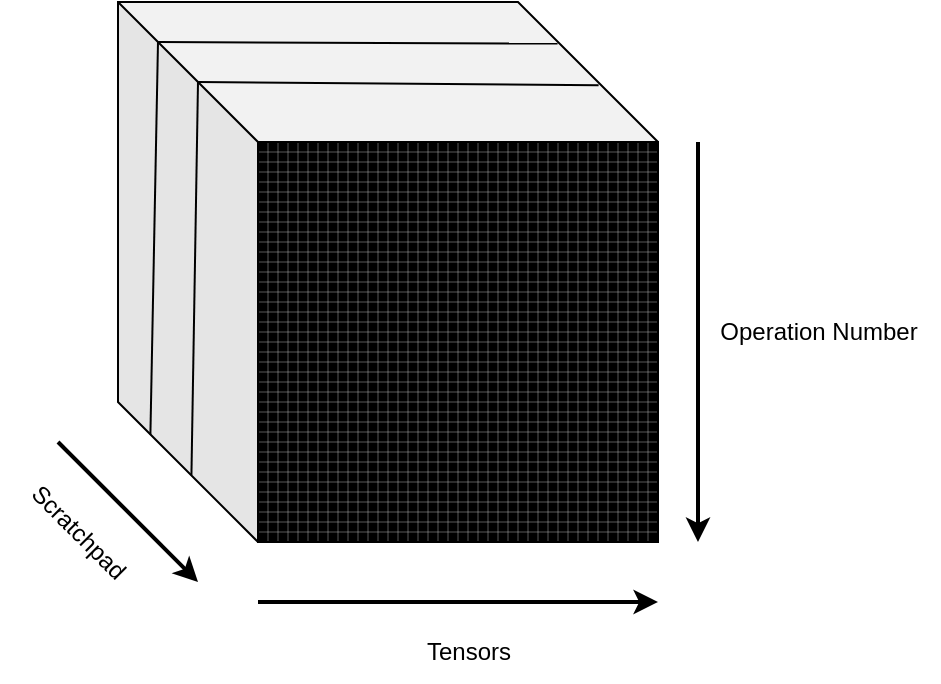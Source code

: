 <mxfile version="21.6.2" type="device">
  <diagram name="Page-1" id="Yni-hV92IeuqC90nvM-p">
    <mxGraphModel dx="590" dy="499" grid="1" gridSize="10" guides="1" tooltips="1" connect="1" arrows="1" fold="1" page="1" pageScale="1" pageWidth="850" pageHeight="1100" math="0" shadow="0">
      <root>
        <mxCell id="0" />
        <mxCell id="1" parent="0" />
        <mxCell id="b3jt_64G0zccsvdeO_eG-4" value="" style="shape=cube;whiteSpace=wrap;html=1;boundedLbl=1;backgroundOutline=1;darkOpacity=0.05;darkOpacity2=0.1;size=70;" vertex="1" parent="1">
          <mxGeometry x="250" y="210" width="270" height="270" as="geometry" />
        </mxCell>
        <mxCell id="b3jt_64G0zccsvdeO_eG-10" value="" style="endArrow=classic;html=1;rounded=0;exitX=0;exitY=0;exitDx=0;exitDy=200;exitPerimeter=0;entryX=0;entryY=0;entryDx=70;entryDy=270;entryPerimeter=0;strokeWidth=2;" edge="1" parent="1">
          <mxGeometry width="50" height="50" relative="1" as="geometry">
            <mxPoint x="220" y="430" as="sourcePoint" />
            <mxPoint x="290" y="500" as="targetPoint" />
          </mxGeometry>
        </mxCell>
        <mxCell id="b3jt_64G0zccsvdeO_eG-11" value="" style="endArrow=classic;html=1;rounded=0;exitX=0;exitY=0;exitDx=70;exitDy=270;exitPerimeter=0;entryX=1;entryY=1;entryDx=0;entryDy=0;entryPerimeter=0;strokeWidth=2;" edge="1" parent="1">
          <mxGeometry width="50" height="50" relative="1" as="geometry">
            <mxPoint x="320" y="510" as="sourcePoint" />
            <mxPoint x="520" y="510" as="targetPoint" />
          </mxGeometry>
        </mxCell>
        <mxCell id="b3jt_64G0zccsvdeO_eG-13" value="" style="endArrow=classic;html=1;rounded=0;exitX=0;exitY=0;exitDx=270;exitDy=70;exitPerimeter=0;entryX=1;entryY=1;entryDx=0;entryDy=0;entryPerimeter=0;strokeWidth=2;" edge="1" parent="1">
          <mxGeometry width="50" height="50" relative="1" as="geometry">
            <mxPoint x="540" y="280" as="sourcePoint" />
            <mxPoint x="540" y="480" as="targetPoint" />
          </mxGeometry>
        </mxCell>
        <mxCell id="b3jt_64G0zccsvdeO_eG-14" value="Scratchpad" style="text;html=1;align=center;verticalAlign=middle;resizable=0;points=[];autosize=1;strokeColor=none;fillColor=none;rotation=45;" vertex="1" parent="1">
          <mxGeometry x="190" y="460" width="80" height="30" as="geometry" />
        </mxCell>
        <mxCell id="b3jt_64G0zccsvdeO_eG-15" value="Tensors" style="text;html=1;align=center;verticalAlign=middle;resizable=0;points=[];autosize=1;strokeColor=none;fillColor=none;" vertex="1" parent="1">
          <mxGeometry x="390" y="520" width="70" height="30" as="geometry" />
        </mxCell>
        <mxCell id="b3jt_64G0zccsvdeO_eG-16" value="Operation Number" style="text;html=1;align=center;verticalAlign=middle;resizable=0;points=[];autosize=1;strokeColor=none;fillColor=none;rotation=0;" vertex="1" parent="1">
          <mxGeometry x="540" y="360" width="120" height="30" as="geometry" />
        </mxCell>
        <mxCell id="b3jt_64G0zccsvdeO_eG-18" value="" style="verticalLabelPosition=bottom;verticalAlign=top;html=1;shape=mxgraph.basic.patternFillRect;fillStyle=grid;step=5;fillStrokeWidth=0.2;fillStrokeColor=#dddddd;fillColor=#000000;" vertex="1" parent="1">
          <mxGeometry x="320" y="280" width="200" height="200" as="geometry" />
        </mxCell>
        <mxCell id="b3jt_64G0zccsvdeO_eG-24" value="" style="endArrow=none;html=1;rounded=0;entryX=0.89;entryY=0.154;entryDx=0;entryDy=0;entryPerimeter=0;" edge="1" parent="1" target="b3jt_64G0zccsvdeO_eG-4">
          <mxGeometry width="50" height="50" relative="1" as="geometry">
            <mxPoint x="290" y="250" as="sourcePoint" />
            <mxPoint x="530" y="250" as="targetPoint" />
          </mxGeometry>
        </mxCell>
        <mxCell id="b3jt_64G0zccsvdeO_eG-25" value="" style="endArrow=none;html=1;rounded=0;entryX=0.814;entryY=0.077;entryDx=0;entryDy=0;entryPerimeter=0;" edge="1" parent="1" target="b3jt_64G0zccsvdeO_eG-4">
          <mxGeometry width="50" height="50" relative="1" as="geometry">
            <mxPoint x="270" y="230" as="sourcePoint" />
            <mxPoint x="465" y="220" as="targetPoint" />
          </mxGeometry>
        </mxCell>
        <mxCell id="b3jt_64G0zccsvdeO_eG-26" value="" style="endArrow=none;html=1;rounded=0;exitX=0.136;exitY=0.876;exitDx=0;exitDy=0;exitPerimeter=0;" edge="1" parent="1" source="b3jt_64G0zccsvdeO_eG-4">
          <mxGeometry width="50" height="50" relative="1" as="geometry">
            <mxPoint x="290" y="370" as="sourcePoint" />
            <mxPoint x="290" y="250" as="targetPoint" />
          </mxGeometry>
        </mxCell>
        <mxCell id="b3jt_64G0zccsvdeO_eG-27" value="" style="endArrow=none;html=1;rounded=0;exitX=0.06;exitY=0.801;exitDx=0;exitDy=0;exitPerimeter=0;" edge="1" parent="1" source="b3jt_64G0zccsvdeO_eG-4">
          <mxGeometry width="50" height="50" relative="1" as="geometry">
            <mxPoint x="267" y="430" as="sourcePoint" />
            <mxPoint x="270" y="230" as="targetPoint" />
          </mxGeometry>
        </mxCell>
      </root>
    </mxGraphModel>
  </diagram>
</mxfile>
